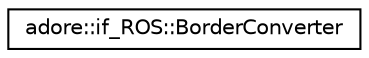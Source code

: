 digraph "Graphical Class Hierarchy"
{
 // LATEX_PDF_SIZE
  edge [fontname="Helvetica",fontsize="10",labelfontname="Helvetica",labelfontsize="10"];
  node [fontname="Helvetica",fontsize="10",shape=record];
  rankdir="LR";
  Node0 [label="adore::if_ROS::BorderConverter",height=0.2,width=0.4,color="black", fillcolor="white", style="filled",URL="$structadore_1_1if__ROS_1_1BorderConverter.html",tooltip=" "];
}
